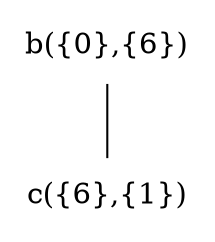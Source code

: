 graph {
node[shape="plaintext"]
N0x136e261b0[label="b({0},{6})"];
N0x136e262d0[label="c({6},{1})"];
N0x136e261b0 -- N0x136e262d0;
}
